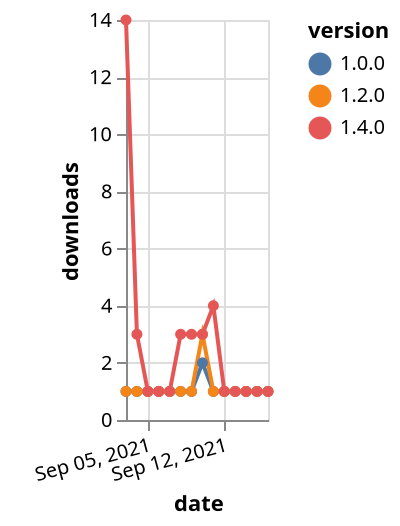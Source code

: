 {"$schema": "https://vega.github.io/schema/vega-lite/v5.json", "description": "A simple bar chart with embedded data.", "data": {"values": [{"date": "2021-09-03", "total": 264, "delta": 1, "version": "1.0.0"}, {"date": "2021-09-04", "total": 265, "delta": 1, "version": "1.0.0"}, {"date": "2021-09-05", "total": 266, "delta": 1, "version": "1.0.0"}, {"date": "2021-09-06", "total": 267, "delta": 1, "version": "1.0.0"}, {"date": "2021-09-07", "total": 268, "delta": 1, "version": "1.0.0"}, {"date": "2021-09-08", "total": 269, "delta": 1, "version": "1.0.0"}, {"date": "2021-09-09", "total": 270, "delta": 1, "version": "1.0.0"}, {"date": "2021-09-10", "total": 272, "delta": 2, "version": "1.0.0"}, {"date": "2021-09-11", "total": 273, "delta": 1, "version": "1.0.0"}, {"date": "2021-09-12", "total": 274, "delta": 1, "version": "1.0.0"}, {"date": "2021-09-13", "total": 275, "delta": 1, "version": "1.0.0"}, {"date": "2021-09-14", "total": 276, "delta": 1, "version": "1.0.0"}, {"date": "2021-09-15", "total": 277, "delta": 1, "version": "1.0.0"}, {"date": "2021-09-16", "total": 278, "delta": 1, "version": "1.0.0"}, {"date": "2021-09-03", "total": 227, "delta": 1, "version": "1.2.0"}, {"date": "2021-09-04", "total": 228, "delta": 1, "version": "1.2.0"}, {"date": "2021-09-05", "total": 229, "delta": 1, "version": "1.2.0"}, {"date": "2021-09-06", "total": 230, "delta": 1, "version": "1.2.0"}, {"date": "2021-09-07", "total": 231, "delta": 1, "version": "1.2.0"}, {"date": "2021-09-08", "total": 232, "delta": 1, "version": "1.2.0"}, {"date": "2021-09-09", "total": 233, "delta": 1, "version": "1.2.0"}, {"date": "2021-09-10", "total": 236, "delta": 3, "version": "1.2.0"}, {"date": "2021-09-11", "total": 237, "delta": 1, "version": "1.2.0"}, {"date": "2021-09-12", "total": 238, "delta": 1, "version": "1.2.0"}, {"date": "2021-09-13", "total": 239, "delta": 1, "version": "1.2.0"}, {"date": "2021-09-14", "total": 240, "delta": 1, "version": "1.2.0"}, {"date": "2021-09-15", "total": 241, "delta": 1, "version": "1.2.0"}, {"date": "2021-09-16", "total": 242, "delta": 1, "version": "1.2.0"}, {"date": "2021-09-03", "total": 204, "delta": 14, "version": "1.4.0"}, {"date": "2021-09-04", "total": 207, "delta": 3, "version": "1.4.0"}, {"date": "2021-09-05", "total": 208, "delta": 1, "version": "1.4.0"}, {"date": "2021-09-06", "total": 209, "delta": 1, "version": "1.4.0"}, {"date": "2021-09-07", "total": 210, "delta": 1, "version": "1.4.0"}, {"date": "2021-09-08", "total": 213, "delta": 3, "version": "1.4.0"}, {"date": "2021-09-09", "total": 216, "delta": 3, "version": "1.4.0"}, {"date": "2021-09-10", "total": 219, "delta": 3, "version": "1.4.0"}, {"date": "2021-09-11", "total": 223, "delta": 4, "version": "1.4.0"}, {"date": "2021-09-12", "total": 224, "delta": 1, "version": "1.4.0"}, {"date": "2021-09-13", "total": 225, "delta": 1, "version": "1.4.0"}, {"date": "2021-09-14", "total": 226, "delta": 1, "version": "1.4.0"}, {"date": "2021-09-15", "total": 227, "delta": 1, "version": "1.4.0"}, {"date": "2021-09-16", "total": 228, "delta": 1, "version": "1.4.0"}]}, "width": "container", "mark": {"type": "line", "point": {"filled": true}}, "encoding": {"x": {"field": "date", "type": "temporal", "timeUnit": "yearmonthdate", "title": "date", "axis": {"labelAngle": -15}}, "y": {"field": "delta", "type": "quantitative", "title": "downloads"}, "color": {"field": "version", "type": "nominal"}, "tooltip": {"field": "delta"}}}